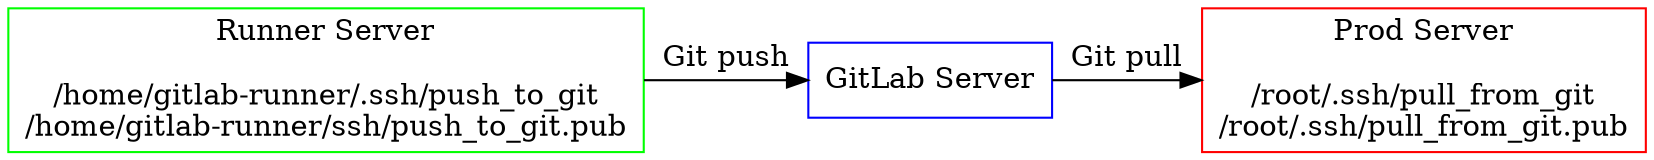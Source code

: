 digraph G {
  node [ shape = box ];

  gitlab_runner [ label = "Runner Server\n\n/home/gitlab-runner/.ssh/push_to_git\n/home/gitlab-runner/ssh/push_to_git.pub"  color = green  style = filled fillcolor = white ]

  git [ label = "GitLab Server"  color = blue  style = filled fillcolor = white ]
  prod [ label = "Prod Server\n\n/root/.ssh/pull_from_git\n/root/.ssh/pull_from_git.pub"  color = red  style = filled fillcolor = white ]


  gitlab_runner -> git [constraint=false label = "Git push" ];
  git -> prod [constraint=false label = "Git pull" ];
}
